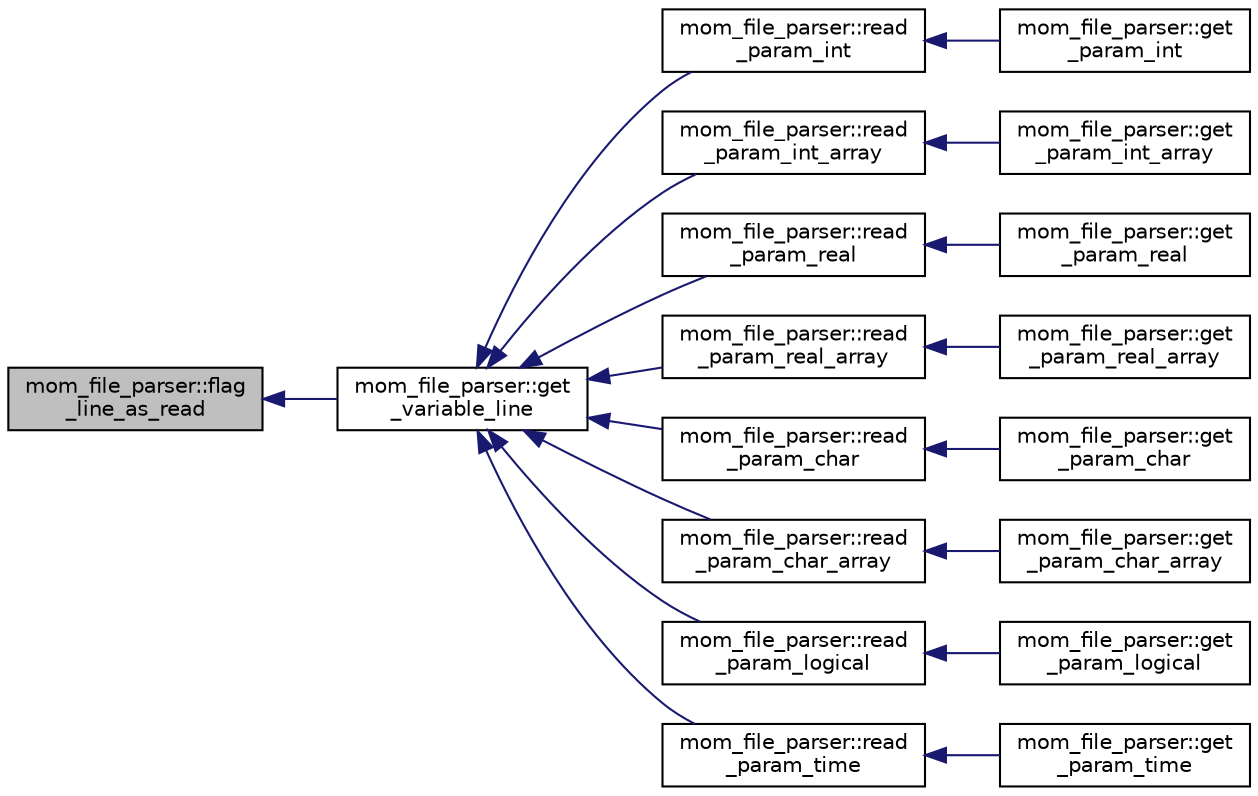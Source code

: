 digraph "mom_file_parser::flag_line_as_read"
{
 // INTERACTIVE_SVG=YES
  edge [fontname="Helvetica",fontsize="10",labelfontname="Helvetica",labelfontsize="10"];
  node [fontname="Helvetica",fontsize="10",shape=record];
  rankdir="LR";
  Node38 [label="mom_file_parser::flag\l_line_as_read",height=0.2,width=0.4,color="black", fillcolor="grey75", style="filled", fontcolor="black"];
  Node38 -> Node39 [dir="back",color="midnightblue",fontsize="10",style="solid",fontname="Helvetica"];
  Node39 [label="mom_file_parser::get\l_variable_line",height=0.2,width=0.4,color="black", fillcolor="white", style="filled",URL="$namespacemom__file__parser.html#af883df6020543889b25986d6ee9701f7"];
  Node39 -> Node40 [dir="back",color="midnightblue",fontsize="10",style="solid",fontname="Helvetica"];
  Node40 [label="mom_file_parser::read\l_param_int",height=0.2,width=0.4,color="black", fillcolor="white", style="filled",URL="$namespacemom__file__parser.html#a28352549cebdb1f8ed8db3655258d502"];
  Node40 -> Node41 [dir="back",color="midnightblue",fontsize="10",style="solid",fontname="Helvetica"];
  Node41 [label="mom_file_parser::get\l_param_int",height=0.2,width=0.4,color="black", fillcolor="white", style="filled",URL="$namespacemom__file__parser.html#a797f8bbed6aae6cc7338c658cca42386"];
  Node39 -> Node42 [dir="back",color="midnightblue",fontsize="10",style="solid",fontname="Helvetica"];
  Node42 [label="mom_file_parser::read\l_param_int_array",height=0.2,width=0.4,color="black", fillcolor="white", style="filled",URL="$namespacemom__file__parser.html#a9f3cacd113743a19df607293b6c30ec7"];
  Node42 -> Node43 [dir="back",color="midnightblue",fontsize="10",style="solid",fontname="Helvetica"];
  Node43 [label="mom_file_parser::get\l_param_int_array",height=0.2,width=0.4,color="black", fillcolor="white", style="filled",URL="$namespacemom__file__parser.html#a6044e9a5add3d31c9c953a8a713fbb78"];
  Node39 -> Node44 [dir="back",color="midnightblue",fontsize="10",style="solid",fontname="Helvetica"];
  Node44 [label="mom_file_parser::read\l_param_real",height=0.2,width=0.4,color="black", fillcolor="white", style="filled",URL="$namespacemom__file__parser.html#ae390a91e4e858aa5dd3f88569aa9585e"];
  Node44 -> Node45 [dir="back",color="midnightblue",fontsize="10",style="solid",fontname="Helvetica"];
  Node45 [label="mom_file_parser::get\l_param_real",height=0.2,width=0.4,color="black", fillcolor="white", style="filled",URL="$namespacemom__file__parser.html#ad3ab0b86ed8dbac8c4ae556c24a6dd07"];
  Node39 -> Node46 [dir="back",color="midnightblue",fontsize="10",style="solid",fontname="Helvetica"];
  Node46 [label="mom_file_parser::read\l_param_real_array",height=0.2,width=0.4,color="black", fillcolor="white", style="filled",URL="$namespacemom__file__parser.html#aea75f399368c1aa2215ba703f0639726"];
  Node46 -> Node47 [dir="back",color="midnightblue",fontsize="10",style="solid",fontname="Helvetica"];
  Node47 [label="mom_file_parser::get\l_param_real_array",height=0.2,width=0.4,color="black", fillcolor="white", style="filled",URL="$namespacemom__file__parser.html#af43ea79dcb7ced6a6bf49d438d105f76"];
  Node39 -> Node48 [dir="back",color="midnightblue",fontsize="10",style="solid",fontname="Helvetica"];
  Node48 [label="mom_file_parser::read\l_param_char",height=0.2,width=0.4,color="black", fillcolor="white", style="filled",URL="$namespacemom__file__parser.html#a14c84db15e417656105f7303ad0ac2a2"];
  Node48 -> Node49 [dir="back",color="midnightblue",fontsize="10",style="solid",fontname="Helvetica"];
  Node49 [label="mom_file_parser::get\l_param_char",height=0.2,width=0.4,color="black", fillcolor="white", style="filled",URL="$namespacemom__file__parser.html#a73ba84992b53a7898e3ea651da1847ed"];
  Node39 -> Node50 [dir="back",color="midnightblue",fontsize="10",style="solid",fontname="Helvetica"];
  Node50 [label="mom_file_parser::read\l_param_char_array",height=0.2,width=0.4,color="black", fillcolor="white", style="filled",URL="$namespacemom__file__parser.html#a67808253e247b2542d0810e7c7f598f4"];
  Node50 -> Node51 [dir="back",color="midnightblue",fontsize="10",style="solid",fontname="Helvetica"];
  Node51 [label="mom_file_parser::get\l_param_char_array",height=0.2,width=0.4,color="black", fillcolor="white", style="filled",URL="$namespacemom__file__parser.html#aa3f8a251fb4f7bbae28b136ebc17a8f3"];
  Node39 -> Node52 [dir="back",color="midnightblue",fontsize="10",style="solid",fontname="Helvetica"];
  Node52 [label="mom_file_parser::read\l_param_logical",height=0.2,width=0.4,color="black", fillcolor="white", style="filled",URL="$namespacemom__file__parser.html#ae12cfb8a4de90b0454683ba5810c79a2"];
  Node52 -> Node53 [dir="back",color="midnightblue",fontsize="10",style="solid",fontname="Helvetica"];
  Node53 [label="mom_file_parser::get\l_param_logical",height=0.2,width=0.4,color="black", fillcolor="white", style="filled",URL="$namespacemom__file__parser.html#a94ff881b3a1fd1f0a013f52f0220810a"];
  Node39 -> Node54 [dir="back",color="midnightblue",fontsize="10",style="solid",fontname="Helvetica"];
  Node54 [label="mom_file_parser::read\l_param_time",height=0.2,width=0.4,color="black", fillcolor="white", style="filled",URL="$namespacemom__file__parser.html#a799f1d8af038c5a64b7496018f03b590"];
  Node54 -> Node55 [dir="back",color="midnightblue",fontsize="10",style="solid",fontname="Helvetica"];
  Node55 [label="mom_file_parser::get\l_param_time",height=0.2,width=0.4,color="black", fillcolor="white", style="filled",URL="$namespacemom__file__parser.html#afc249b1d8fb63bd4102b52c83030ce73"];
}
